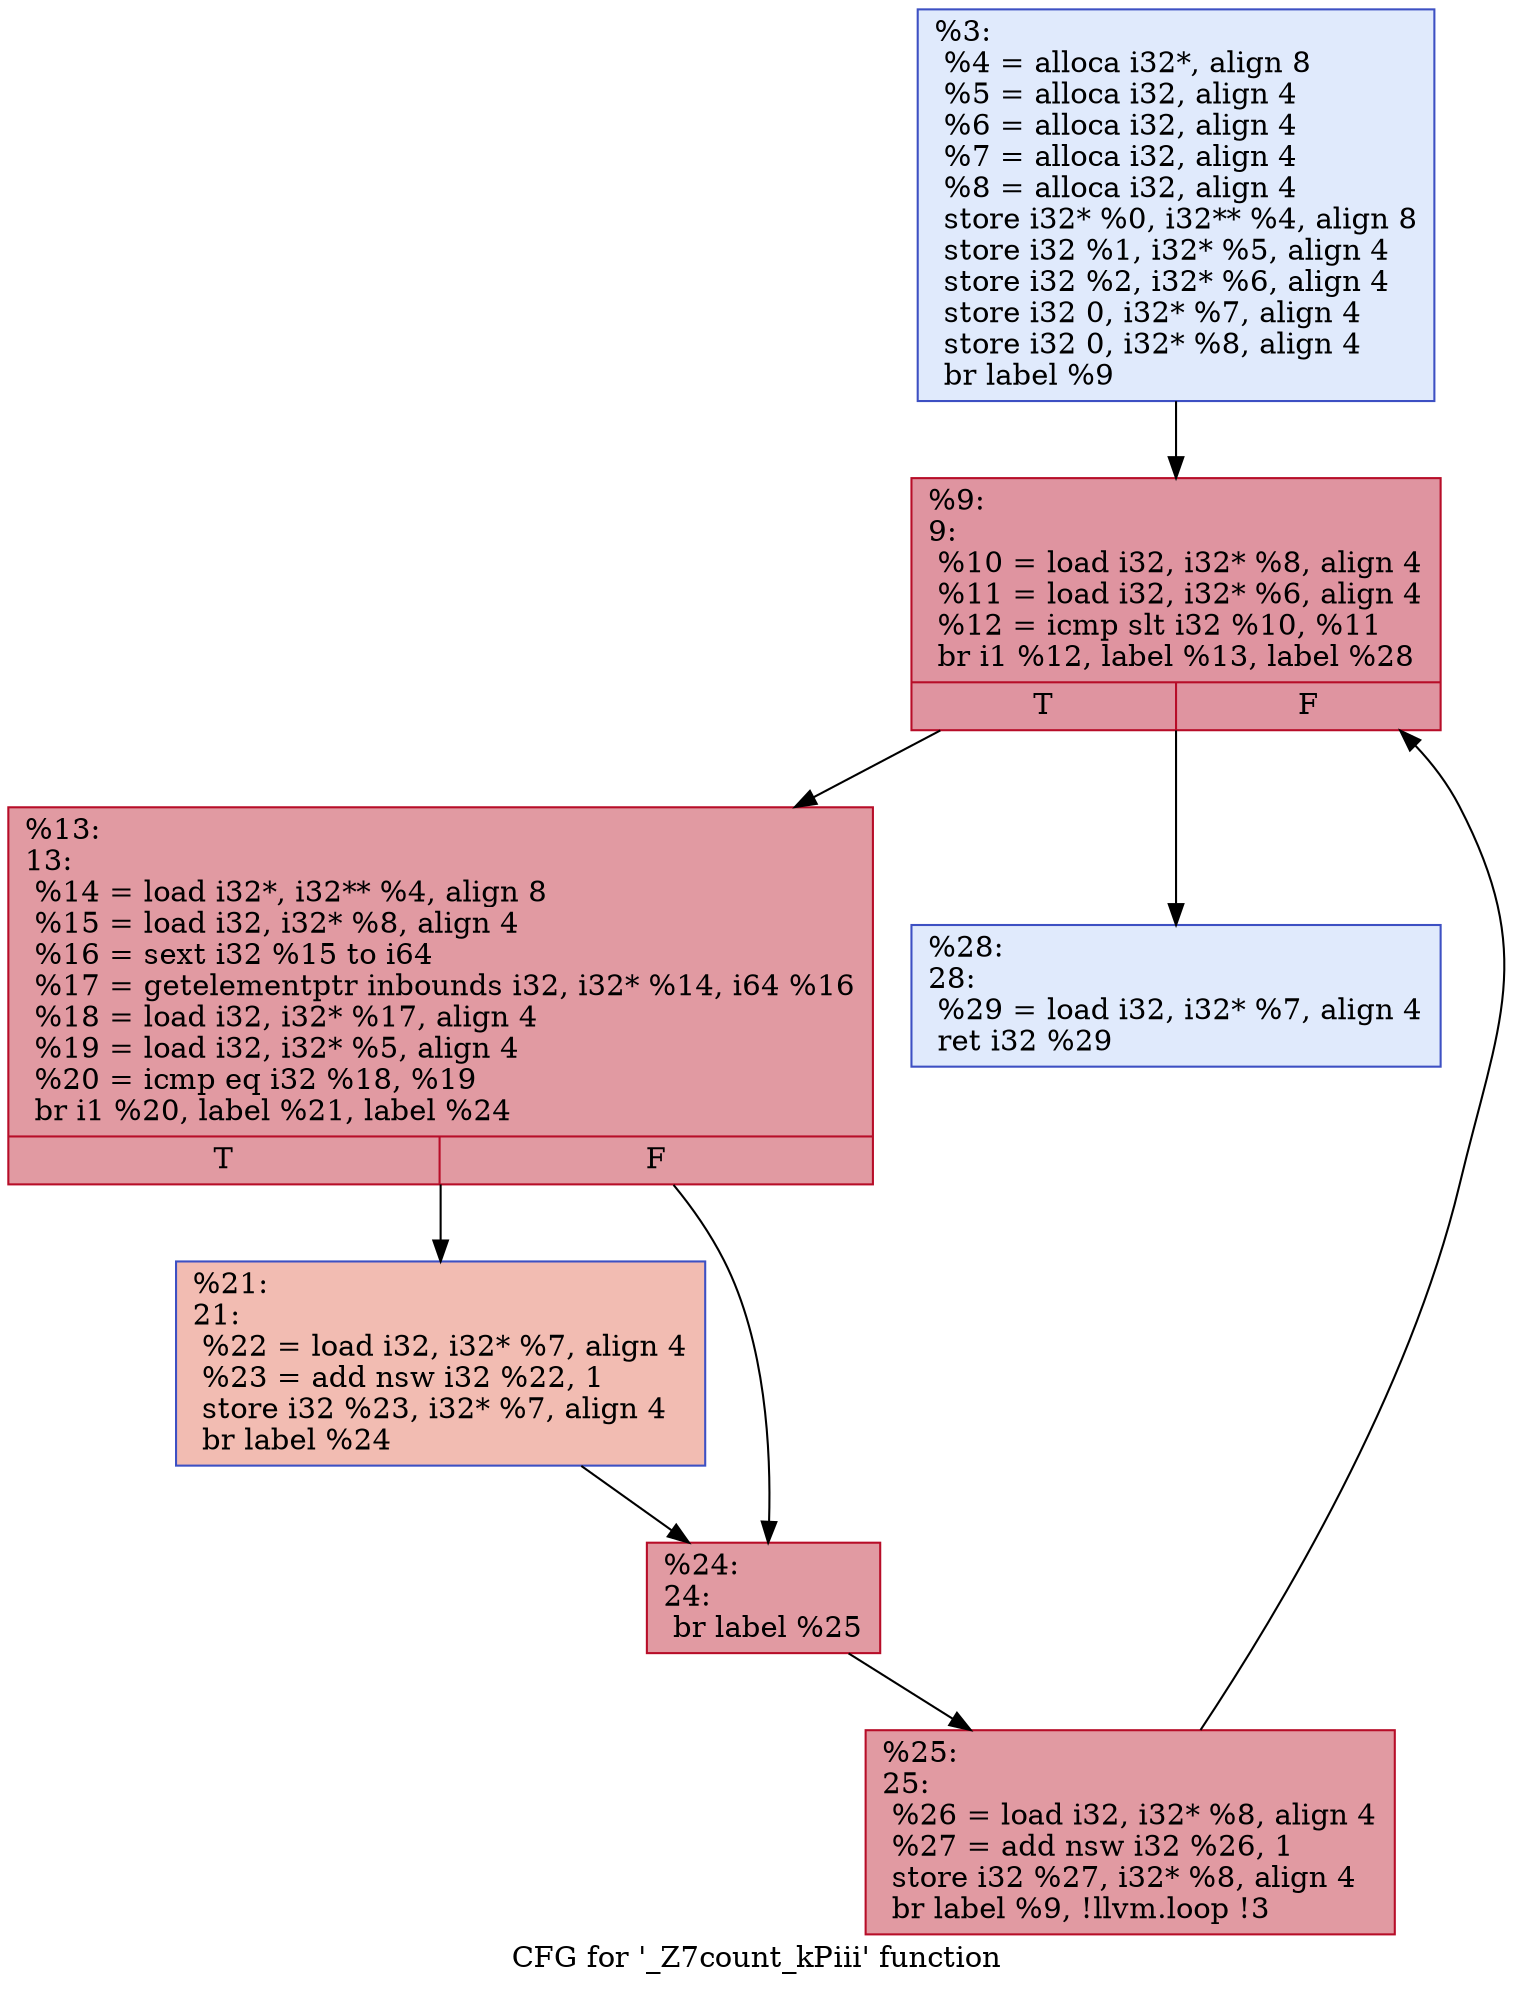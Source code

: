 digraph "CFG for '_Z7count_kPiii' function" {
	label="CFG for '_Z7count_kPiii' function";

	1 [shape=record,color="#3d50c3ff", style=filled, fillcolor="#b9d0f970",label="{%3:\l  %4 = alloca i32*, align 8\l  %5 = alloca i32, align 4\l  %6 = alloca i32, align 4\l  %7 = alloca i32, align 4\l  %8 = alloca i32, align 4\l  store i32* %0, i32** %4, align 8\l  store i32 %1, i32* %5, align 4\l  store i32 %2, i32* %6, align 4\l  store i32 0, i32* %7, align 4\l  store i32 0, i32* %8, align 4\l  br label %9\l}"];
	1 -> 2;
	2 [shape=record,color="#b70d28ff", style=filled, fillcolor="#b70d2870",label="{%9:\l9:                                                \l  %10 = load i32, i32* %8, align 4\l  %11 = load i32, i32* %6, align 4\l  %12 = icmp slt i32 %10, %11\l  br i1 %12, label %13, label %28\l|{<s0>T|<s1>F}}"];
	2 -> 3;
	2 -> 4;
	3 [shape=record,color="#b70d28ff", style=filled, fillcolor="#bb1b2c70",label="{%13:\l13:                                               \l  %14 = load i32*, i32** %4, align 8\l  %15 = load i32, i32* %8, align 4\l  %16 = sext i32 %15 to i64\l  %17 = getelementptr inbounds i32, i32* %14, i64 %16\l  %18 = load i32, i32* %17, align 4\l  %19 = load i32, i32* %5, align 4\l  %20 = icmp eq i32 %18, %19\l  br i1 %20, label %21, label %24\l|{<s0>T|<s1>F}}"];
	3 -> 5;
	3 -> 6;
	5 [shape=record,color="#3d50c3ff", style=filled, fillcolor="#e1675170",label="{%21:\l21:                                               \l  %22 = load i32, i32* %7, align 4\l  %23 = add nsw i32 %22, 1\l  store i32 %23, i32* %7, align 4\l  br label %24\l}"];
	5 -> 6;
	6 [shape=record,color="#b70d28ff", style=filled, fillcolor="#bb1b2c70",label="{%24:\l24:                                               \l  br label %25\l}"];
	6 -> 7;
	7 [shape=record,color="#b70d28ff", style=filled, fillcolor="#bb1b2c70",label="{%25:\l25:                                               \l  %26 = load i32, i32* %8, align 4\l  %27 = add nsw i32 %26, 1\l  store i32 %27, i32* %8, align 4\l  br label %9, !llvm.loop !3\l}"];
	7 -> 2;
	4 [shape=record,color="#3d50c3ff", style=filled, fillcolor="#b9d0f970",label="{%28:\l28:                                               \l  %29 = load i32, i32* %7, align 4\l  ret i32 %29\l}"];
}
